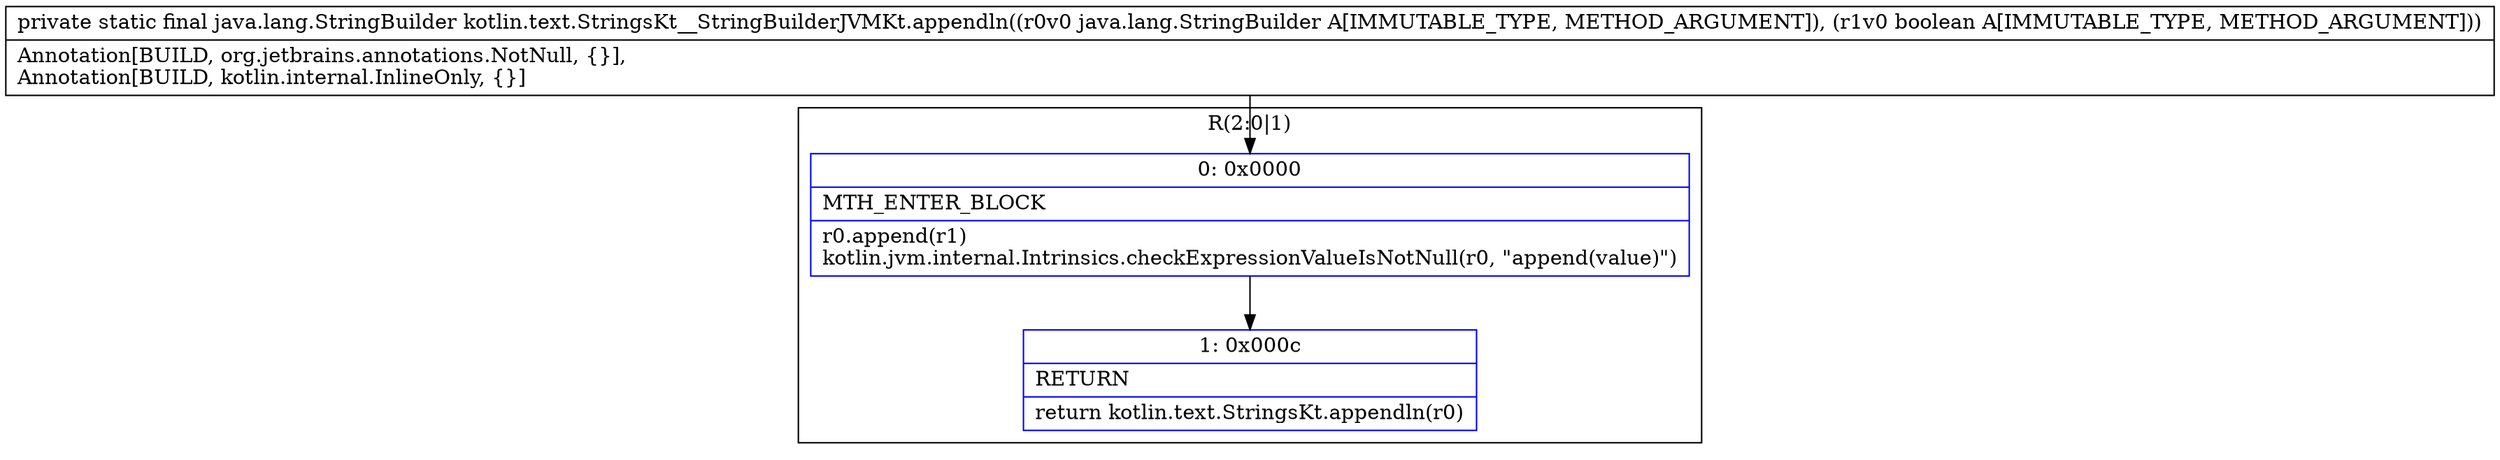 digraph "CFG forkotlin.text.StringsKt__StringBuilderJVMKt.appendln(Ljava\/lang\/StringBuilder;Z)Ljava\/lang\/StringBuilder;" {
subgraph cluster_Region_1649230009 {
label = "R(2:0|1)";
node [shape=record,color=blue];
Node_0 [shape=record,label="{0\:\ 0x0000|MTH_ENTER_BLOCK\l|r0.append(r1)\lkotlin.jvm.internal.Intrinsics.checkExpressionValueIsNotNull(r0, \"append(value)\")\l}"];
Node_1 [shape=record,label="{1\:\ 0x000c|RETURN\l|return kotlin.text.StringsKt.appendln(r0)\l}"];
}
MethodNode[shape=record,label="{private static final java.lang.StringBuilder kotlin.text.StringsKt__StringBuilderJVMKt.appendln((r0v0 java.lang.StringBuilder A[IMMUTABLE_TYPE, METHOD_ARGUMENT]), (r1v0 boolean A[IMMUTABLE_TYPE, METHOD_ARGUMENT]))  | Annotation[BUILD, org.jetbrains.annotations.NotNull, \{\}], \lAnnotation[BUILD, kotlin.internal.InlineOnly, \{\}]\l}"];
MethodNode -> Node_0;
Node_0 -> Node_1;
}


